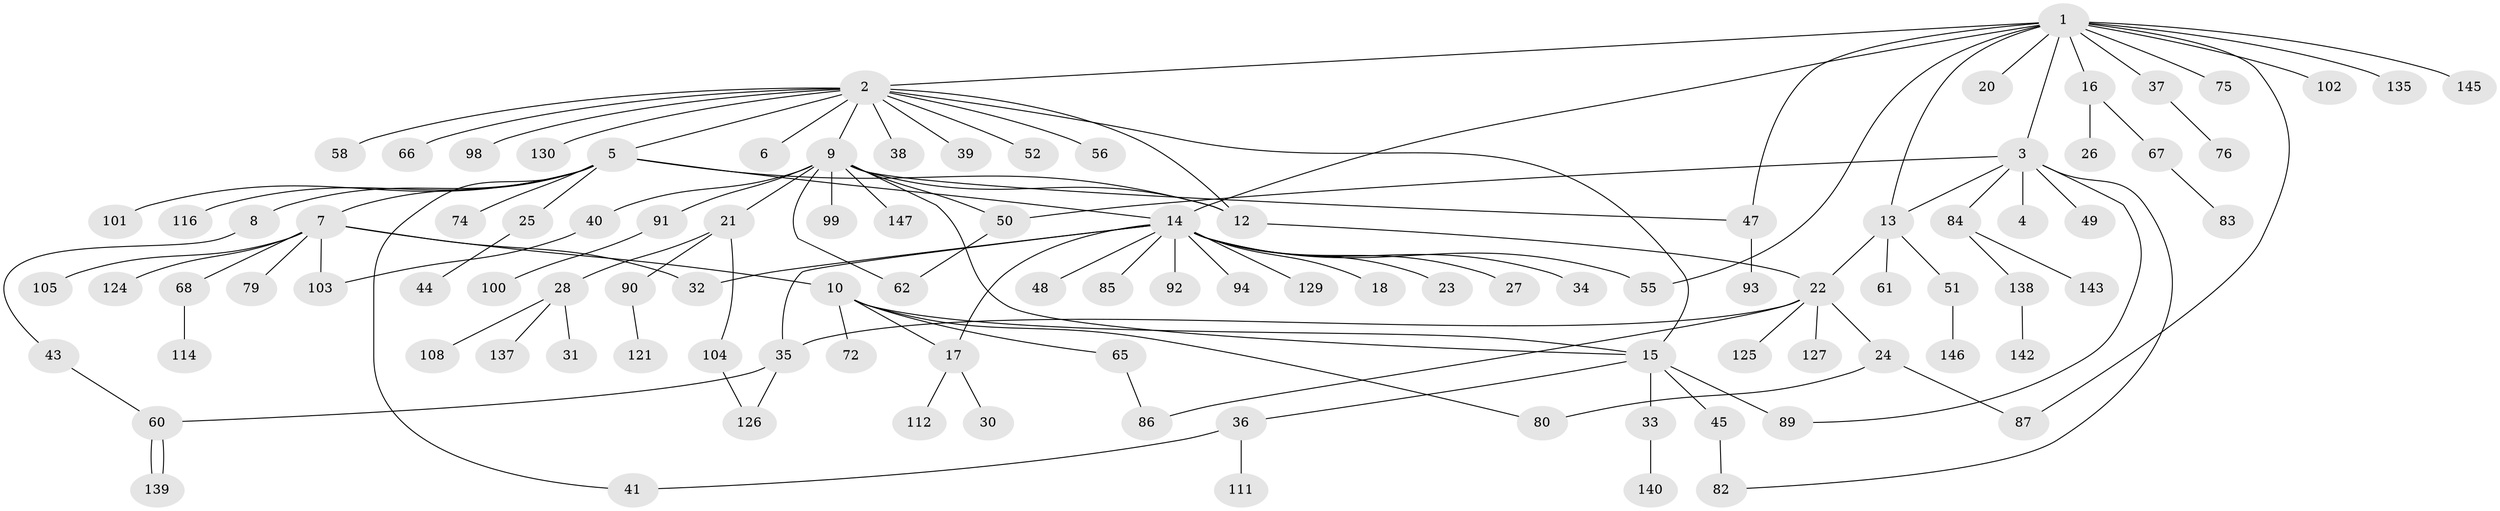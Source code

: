 // original degree distribution, {15: 0.013513513513513514, 7: 0.013513513513513514, 1: 0.4864864864864865, 10: 0.013513513513513514, 9: 0.006756756756756757, 3: 0.08108108108108109, 5: 0.02027027027027027, 4: 0.0472972972972973, 6: 0.006756756756756757, 14: 0.006756756756756757, 8: 0.013513513513513514, 2: 0.2905405405405405}
// Generated by graph-tools (version 1.1) at 2025/41/03/06/25 10:41:50]
// undirected, 105 vertices, 128 edges
graph export_dot {
graph [start="1"]
  node [color=gray90,style=filled];
  1 [super="+109"];
  2 [super="+71"];
  3 [super="+11"];
  4;
  5 [super="+19"];
  6;
  7 [super="+57"];
  8 [super="+46"];
  9 [super="+42"];
  10 [super="+95"];
  12 [super="+134"];
  13 [super="+29"];
  14 [super="+77"];
  15 [super="+118"];
  16;
  17 [super="+123"];
  18;
  20;
  21 [super="+133"];
  22 [super="+107"];
  23;
  24 [super="+88"];
  25;
  26;
  27 [super="+110"];
  28;
  30 [super="+53"];
  31 [super="+113"];
  32 [super="+59"];
  33 [super="+115"];
  34;
  35 [super="+54"];
  36 [super="+69"];
  37;
  38 [super="+78"];
  39;
  40 [super="+128"];
  41 [super="+122"];
  43;
  44 [super="+131"];
  45;
  47 [super="+119"];
  48;
  49 [super="+106"];
  50;
  51;
  52 [super="+81"];
  55 [super="+64"];
  56 [super="+148"];
  58;
  60 [super="+73"];
  61;
  62 [super="+63"];
  65 [super="+132"];
  66 [super="+144"];
  67 [super="+70"];
  68;
  72;
  74;
  75;
  76;
  79;
  80 [super="+117"];
  82 [super="+96"];
  83 [super="+136"];
  84;
  85;
  86;
  87;
  89;
  90;
  91;
  92;
  93;
  94 [super="+97"];
  98;
  99 [super="+120"];
  100;
  101;
  102;
  103;
  104;
  105;
  108;
  111;
  112;
  114;
  116;
  121;
  124;
  125;
  126;
  127;
  129;
  130;
  135;
  137;
  138 [super="+141"];
  139;
  140;
  142;
  143;
  145;
  146;
  147;
  1 -- 2;
  1 -- 3;
  1 -- 13;
  1 -- 14;
  1 -- 16;
  1 -- 20;
  1 -- 37;
  1 -- 47;
  1 -- 55;
  1 -- 75;
  1 -- 87;
  1 -- 102;
  1 -- 135;
  1 -- 145;
  2 -- 5;
  2 -- 6;
  2 -- 9;
  2 -- 12;
  2 -- 15;
  2 -- 38;
  2 -- 39;
  2 -- 52;
  2 -- 56;
  2 -- 58;
  2 -- 66;
  2 -- 98;
  2 -- 130;
  3 -- 4;
  3 -- 13;
  3 -- 49;
  3 -- 89;
  3 -- 50;
  3 -- 84;
  3 -- 82;
  5 -- 7;
  5 -- 8;
  5 -- 12;
  5 -- 14;
  5 -- 25;
  5 -- 41;
  5 -- 74;
  5 -- 116;
  5 -- 101;
  7 -- 10;
  7 -- 68;
  7 -- 79;
  7 -- 103;
  7 -- 105;
  7 -- 124;
  7 -- 32;
  8 -- 43;
  9 -- 21;
  9 -- 40;
  9 -- 47 [weight=2];
  9 -- 50;
  9 -- 62;
  9 -- 99;
  9 -- 147;
  9 -- 12;
  9 -- 91;
  9 -- 15;
  10 -- 15;
  10 -- 17;
  10 -- 65;
  10 -- 72;
  10 -- 80;
  12 -- 22;
  13 -- 22;
  13 -- 51;
  13 -- 61;
  14 -- 17;
  14 -- 18;
  14 -- 23;
  14 -- 27;
  14 -- 32;
  14 -- 34;
  14 -- 48;
  14 -- 85;
  14 -- 94;
  14 -- 129;
  14 -- 92;
  14 -- 35;
  14 -- 55;
  15 -- 33;
  15 -- 36;
  15 -- 45;
  15 -- 89;
  16 -- 26;
  16 -- 67;
  17 -- 30;
  17 -- 112;
  21 -- 28;
  21 -- 90;
  21 -- 104;
  22 -- 24;
  22 -- 35;
  22 -- 86;
  22 -- 125;
  22 -- 127;
  24 -- 87;
  24 -- 80;
  25 -- 44;
  28 -- 31;
  28 -- 108;
  28 -- 137;
  33 -- 140;
  35 -- 60;
  35 -- 126;
  36 -- 41;
  36 -- 111;
  37 -- 76;
  40 -- 103;
  43 -- 60;
  45 -- 82;
  47 -- 93;
  50 -- 62;
  51 -- 146;
  60 -- 139;
  60 -- 139;
  65 -- 86;
  67 -- 83;
  68 -- 114;
  84 -- 138;
  84 -- 143;
  90 -- 121;
  91 -- 100;
  104 -- 126;
  138 -- 142;
}
